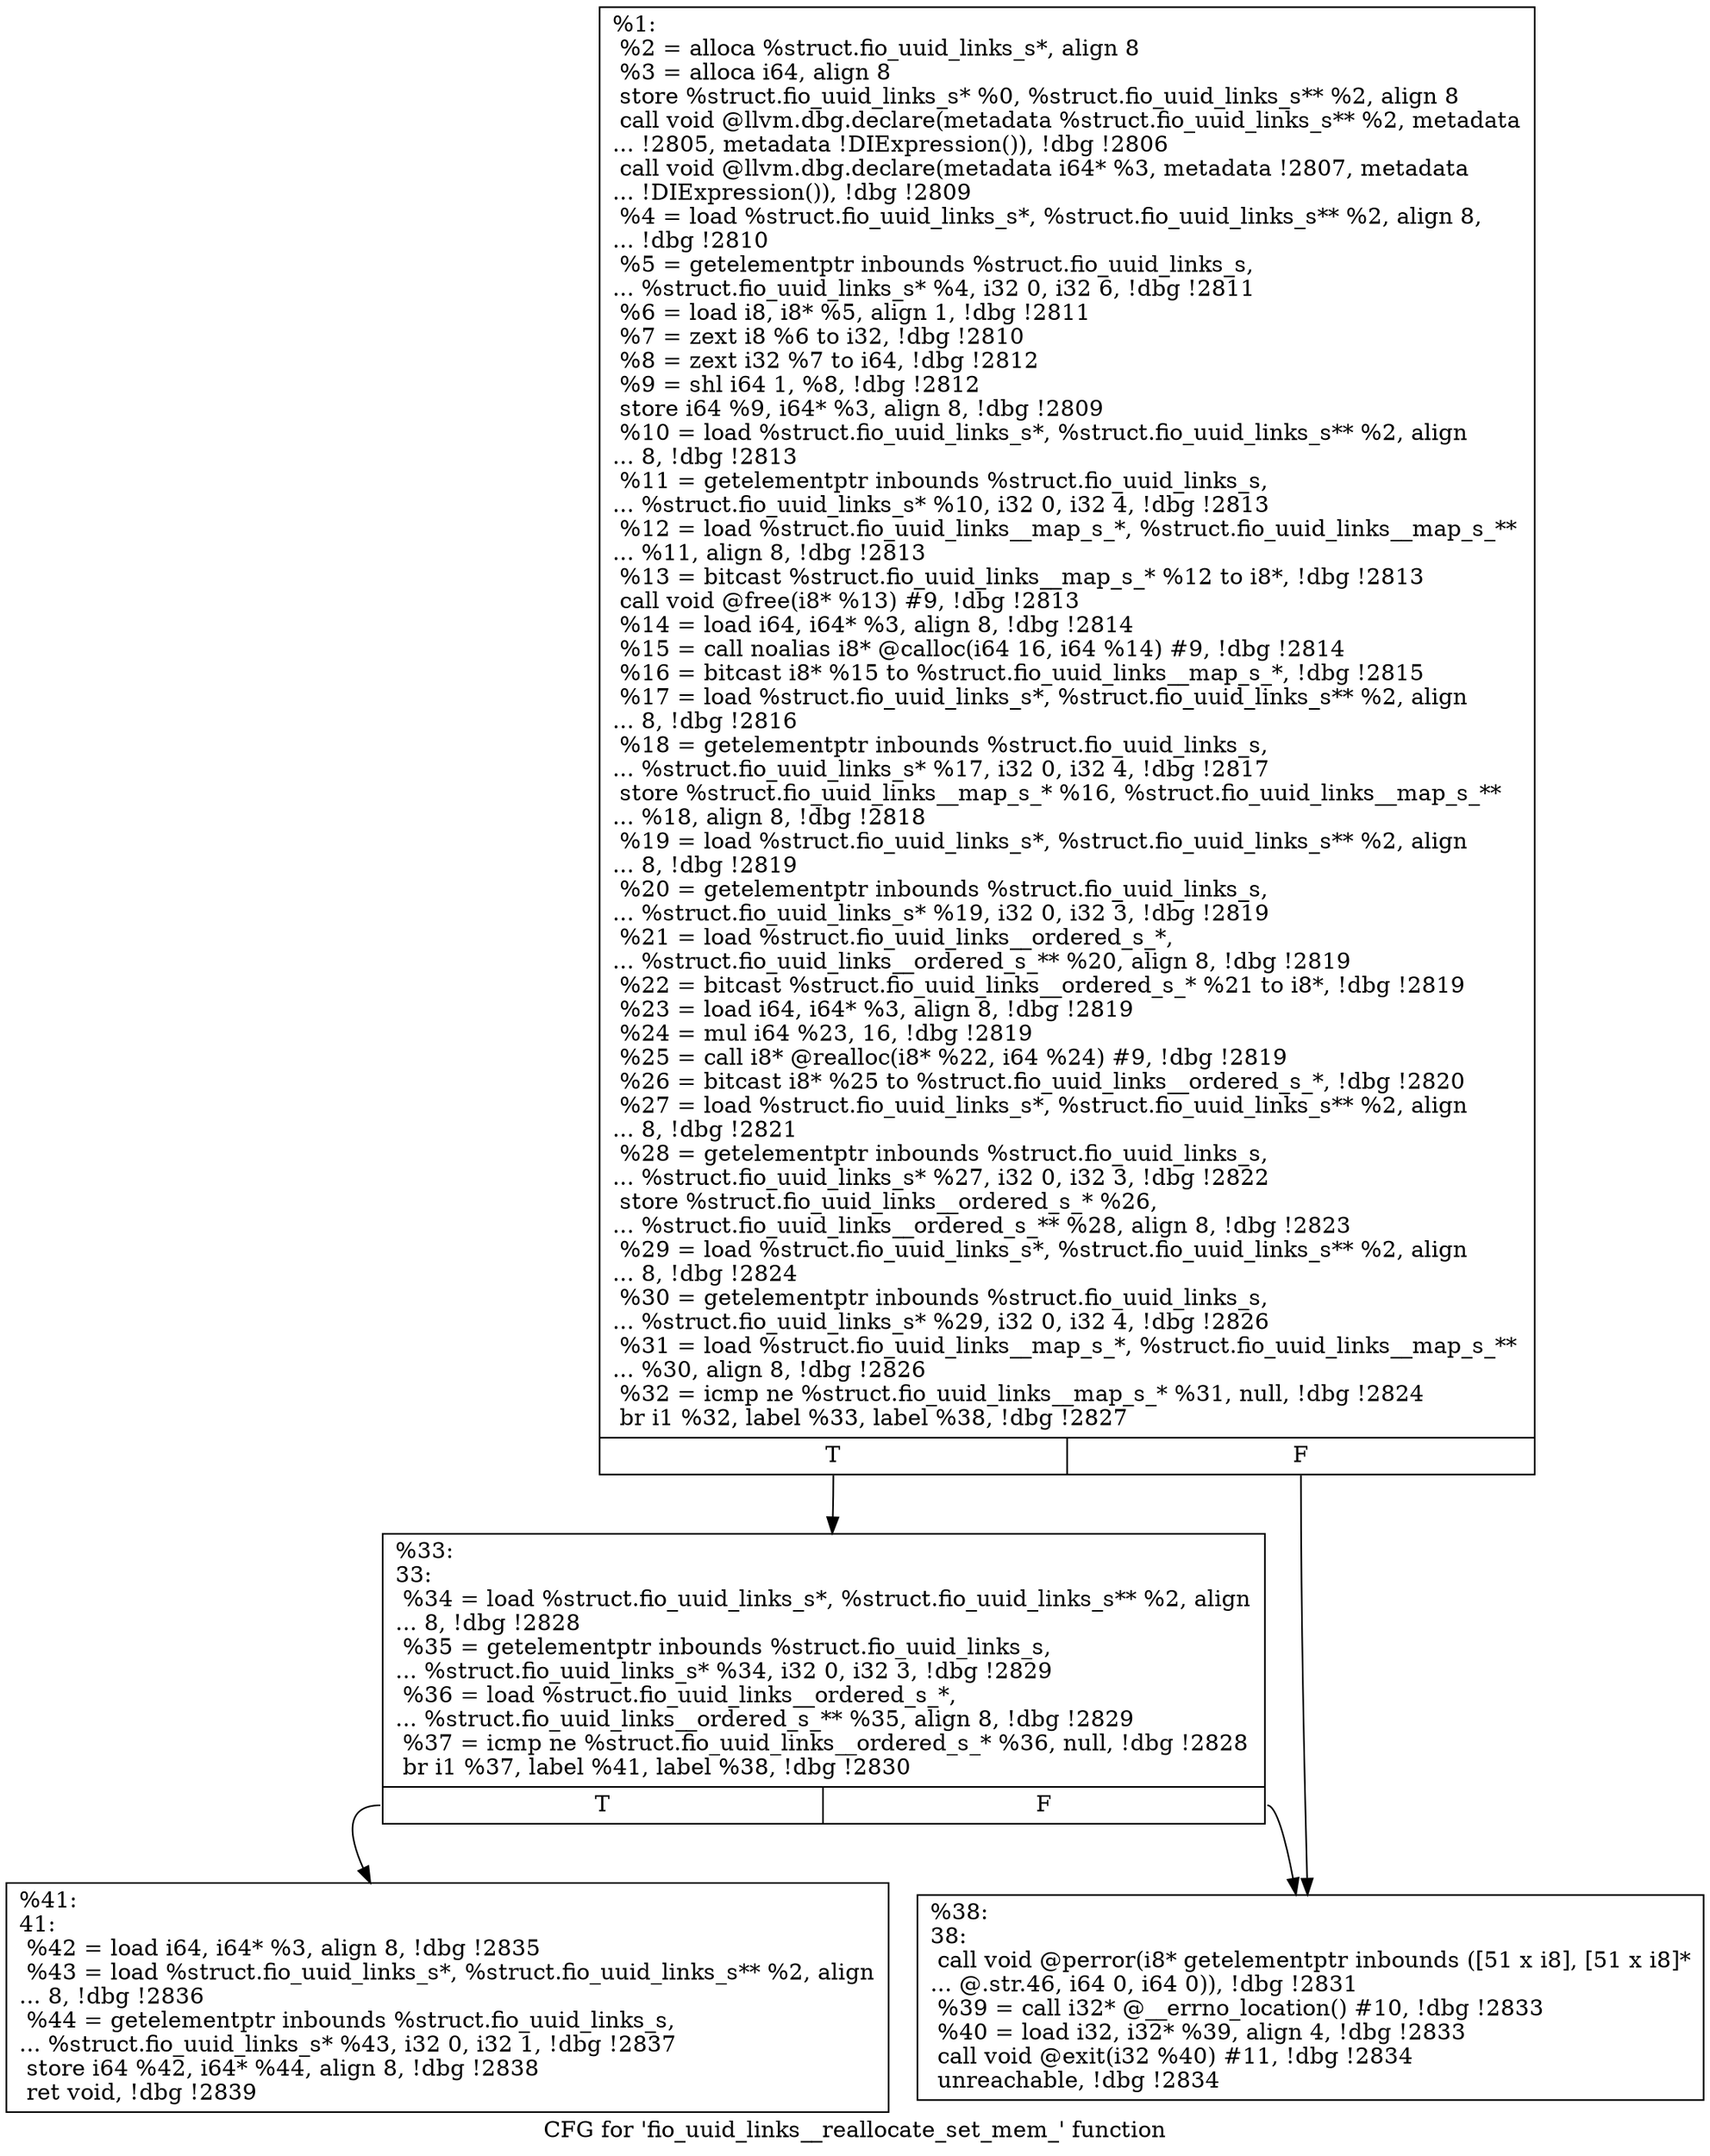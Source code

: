 digraph "CFG for 'fio_uuid_links__reallocate_set_mem_' function" {
	label="CFG for 'fio_uuid_links__reallocate_set_mem_' function";

	Node0x5568516d91c0 [shape=record,label="{%1:\l  %2 = alloca %struct.fio_uuid_links_s*, align 8\l  %3 = alloca i64, align 8\l  store %struct.fio_uuid_links_s* %0, %struct.fio_uuid_links_s** %2, align 8\l  call void @llvm.dbg.declare(metadata %struct.fio_uuid_links_s** %2, metadata\l... !2805, metadata !DIExpression()), !dbg !2806\l  call void @llvm.dbg.declare(metadata i64* %3, metadata !2807, metadata\l... !DIExpression()), !dbg !2809\l  %4 = load %struct.fio_uuid_links_s*, %struct.fio_uuid_links_s** %2, align 8,\l... !dbg !2810\l  %5 = getelementptr inbounds %struct.fio_uuid_links_s,\l... %struct.fio_uuid_links_s* %4, i32 0, i32 6, !dbg !2811\l  %6 = load i8, i8* %5, align 1, !dbg !2811\l  %7 = zext i8 %6 to i32, !dbg !2810\l  %8 = zext i32 %7 to i64, !dbg !2812\l  %9 = shl i64 1, %8, !dbg !2812\l  store i64 %9, i64* %3, align 8, !dbg !2809\l  %10 = load %struct.fio_uuid_links_s*, %struct.fio_uuid_links_s** %2, align\l... 8, !dbg !2813\l  %11 = getelementptr inbounds %struct.fio_uuid_links_s,\l... %struct.fio_uuid_links_s* %10, i32 0, i32 4, !dbg !2813\l  %12 = load %struct.fio_uuid_links__map_s_*, %struct.fio_uuid_links__map_s_**\l... %11, align 8, !dbg !2813\l  %13 = bitcast %struct.fio_uuid_links__map_s_* %12 to i8*, !dbg !2813\l  call void @free(i8* %13) #9, !dbg !2813\l  %14 = load i64, i64* %3, align 8, !dbg !2814\l  %15 = call noalias i8* @calloc(i64 16, i64 %14) #9, !dbg !2814\l  %16 = bitcast i8* %15 to %struct.fio_uuid_links__map_s_*, !dbg !2815\l  %17 = load %struct.fio_uuid_links_s*, %struct.fio_uuid_links_s** %2, align\l... 8, !dbg !2816\l  %18 = getelementptr inbounds %struct.fio_uuid_links_s,\l... %struct.fio_uuid_links_s* %17, i32 0, i32 4, !dbg !2817\l  store %struct.fio_uuid_links__map_s_* %16, %struct.fio_uuid_links__map_s_**\l... %18, align 8, !dbg !2818\l  %19 = load %struct.fio_uuid_links_s*, %struct.fio_uuid_links_s** %2, align\l... 8, !dbg !2819\l  %20 = getelementptr inbounds %struct.fio_uuid_links_s,\l... %struct.fio_uuid_links_s* %19, i32 0, i32 3, !dbg !2819\l  %21 = load %struct.fio_uuid_links__ordered_s_*,\l... %struct.fio_uuid_links__ordered_s_** %20, align 8, !dbg !2819\l  %22 = bitcast %struct.fio_uuid_links__ordered_s_* %21 to i8*, !dbg !2819\l  %23 = load i64, i64* %3, align 8, !dbg !2819\l  %24 = mul i64 %23, 16, !dbg !2819\l  %25 = call i8* @realloc(i8* %22, i64 %24) #9, !dbg !2819\l  %26 = bitcast i8* %25 to %struct.fio_uuid_links__ordered_s_*, !dbg !2820\l  %27 = load %struct.fio_uuid_links_s*, %struct.fio_uuid_links_s** %2, align\l... 8, !dbg !2821\l  %28 = getelementptr inbounds %struct.fio_uuid_links_s,\l... %struct.fio_uuid_links_s* %27, i32 0, i32 3, !dbg !2822\l  store %struct.fio_uuid_links__ordered_s_* %26,\l... %struct.fio_uuid_links__ordered_s_** %28, align 8, !dbg !2823\l  %29 = load %struct.fio_uuid_links_s*, %struct.fio_uuid_links_s** %2, align\l... 8, !dbg !2824\l  %30 = getelementptr inbounds %struct.fio_uuid_links_s,\l... %struct.fio_uuid_links_s* %29, i32 0, i32 4, !dbg !2826\l  %31 = load %struct.fio_uuid_links__map_s_*, %struct.fio_uuid_links__map_s_**\l... %30, align 8, !dbg !2826\l  %32 = icmp ne %struct.fio_uuid_links__map_s_* %31, null, !dbg !2824\l  br i1 %32, label %33, label %38, !dbg !2827\l|{<s0>T|<s1>F}}"];
	Node0x5568516d91c0:s0 -> Node0x5568514aeca0;
	Node0x5568516d91c0:s1 -> Node0x5568514aecf0;
	Node0x5568514aeca0 [shape=record,label="{%33:\l33:                                               \l  %34 = load %struct.fio_uuid_links_s*, %struct.fio_uuid_links_s** %2, align\l... 8, !dbg !2828\l  %35 = getelementptr inbounds %struct.fio_uuid_links_s,\l... %struct.fio_uuid_links_s* %34, i32 0, i32 3, !dbg !2829\l  %36 = load %struct.fio_uuid_links__ordered_s_*,\l... %struct.fio_uuid_links__ordered_s_** %35, align 8, !dbg !2829\l  %37 = icmp ne %struct.fio_uuid_links__ordered_s_* %36, null, !dbg !2828\l  br i1 %37, label %41, label %38, !dbg !2830\l|{<s0>T|<s1>F}}"];
	Node0x5568514aeca0:s0 -> Node0x5568514aed40;
	Node0x5568514aeca0:s1 -> Node0x5568514aecf0;
	Node0x5568514aecf0 [shape=record,label="{%38:\l38:                                               \l  call void @perror(i8* getelementptr inbounds ([51 x i8], [51 x i8]*\l... @.str.46, i64 0, i64 0)), !dbg !2831\l  %39 = call i32* @__errno_location() #10, !dbg !2833\l  %40 = load i32, i32* %39, align 4, !dbg !2833\l  call void @exit(i32 %40) #11, !dbg !2834\l  unreachable, !dbg !2834\l}"];
	Node0x5568514aed40 [shape=record,label="{%41:\l41:                                               \l  %42 = load i64, i64* %3, align 8, !dbg !2835\l  %43 = load %struct.fio_uuid_links_s*, %struct.fio_uuid_links_s** %2, align\l... 8, !dbg !2836\l  %44 = getelementptr inbounds %struct.fio_uuid_links_s,\l... %struct.fio_uuid_links_s* %43, i32 0, i32 1, !dbg !2837\l  store i64 %42, i64* %44, align 8, !dbg !2838\l  ret void, !dbg !2839\l}"];
}
